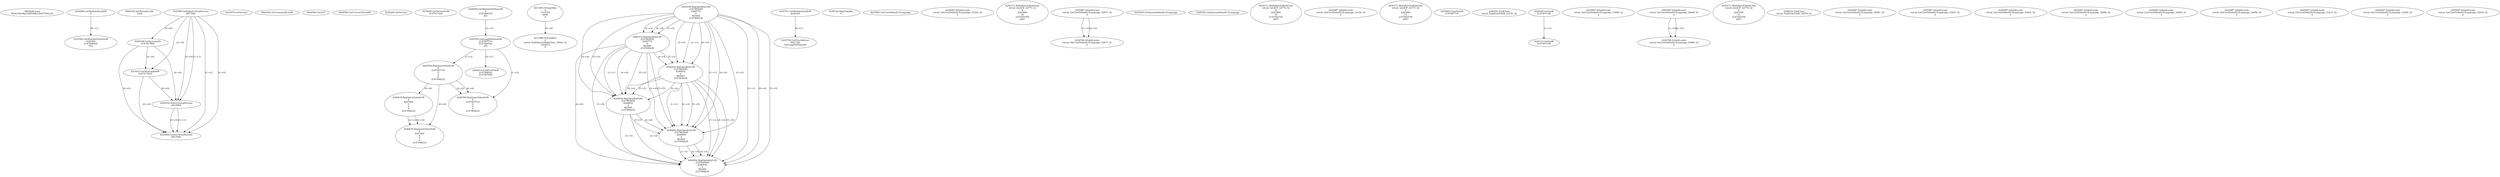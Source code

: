 // Global SCDG with merge call
digraph {
	0 [label="6850628.main
0034150e96a164f5308c1d6477961a7a"]
	1 [label="4254480.GetModuleHandleW
0"]
	2 [label="6844434.SetThreadLocale
1024"]
	3 [label="4243965.InitializeCriticalSection
6917004"]
	4 [label="4243979.GetVersion
"]
	5 [label="4250188.GetSystemInfo
2147417660"]
	3 -> 5 [label="(0-->0)"]
	6 [label="6844540.GetCommandLineW
"]
	7 [label="4214413.GetStartupInfoW
2147417624"]
	3 -> 7 [label="(0-->0)"]
	5 -> 7 [label="(0-->0)"]
	8 [label="6844560.GetACP
"]
	9 [label="6844580.GetCurrentThreadId
"]
	10 [label="4250204.GetVersion
"]
	11 [label="4276690.GetVersionExW
2147417420"]
	12 [label="4243306.GetModuleFileNameW
4194304
2147408904
522"]
	1 -> 12 [label="(0-->1)"]
	13 [label="4248064.GetModuleFileNameW
0
2147408370
261"]
	14 [label="4215383.VirtualAlloc
0
1310704
4096
4"]
	15 [label="4246338.RegOpenKeyExW
2147483649
4246772
0
983065
2147408236"]
	16 [label="4246372.RegOpenKeyExW
2147483650
4246772
0
983065
2147408236"]
	15 -> 16 [label="(2-->2)"]
	15 -> 16 [label="(4-->4)"]
	15 -> 16 [label="(5-->5)"]
	17 [label="4246402.RegOpenKeyExW
2147483649
4246832
0
983065
2147408236"]
	15 -> 17 [label="(1-->1)"]
	15 -> 17 [label="(4-->4)"]
	16 -> 17 [label="(4-->4)"]
	15 -> 17 [label="(5-->5)"]
	16 -> 17 [label="(5-->5)"]
	18 [label="4245741.GetModuleHandleW
4246160"]
	19 [label="4245758.GetProcAddress
9441320
GetLongPathNameW"]
	18 -> 19 [label="(0-->1)"]
	20 [label="4245785.GetLongPathNameW
2147407710
2147406542
261"]
	13 -> 20 [label="(3-->3)"]
	21 [label="4246556.RegQueryValueExW
0
2147407710
0
0
0
2147408232"]
	20 -> 21 [label="(1-->2)"]
	22 [label="4246635.RegQueryValueExW
0
4247000
0
0
0
2147408232"]
	21 -> 22 [label="(6-->6)"]
	23 [label="4246722.RegCloseKey
0"]
	24 [label="4247883.GetUserDefaultUILanguage
"]
	25 [label="4245418.EnterCriticalSection
6917004"]
	3 -> 25 [label="(1-->1)"]
	3 -> 25 [label="(0-->0)"]
	5 -> 25 [label="(0-->0)"]
	7 -> 25 [label="(0-->0)"]
	26 [label="4245469.LeaveCriticalSection
6917004"]
	3 -> 26 [label="(1-->1)"]
	25 -> 26 [label="(1-->1)"]
	3 -> 26 [label="(0-->0)"]
	5 -> 26 [label="(0-->0)"]
	7 -> 26 [label="(0-->0)"]
	25 -> 26 [label="(0-->0)"]
	27 [label="4245487.IsValidLocale
retval_GetUserDefaultUILanguage_33230_32
2"]
	28 [label="4250171.MultiByteToWideChar
retval_GetACP_32773_32
0
4243896
10
2147403704
2047"]
	29 [label="4246432.RegOpenKeyExW
2147483650
4246832
0
983065
2147408236"]
	16 -> 29 [label="(1-->1)"]
	17 -> 29 [label="(2-->2)"]
	15 -> 29 [label="(4-->4)"]
	16 -> 29 [label="(4-->4)"]
	17 -> 29 [label="(4-->4)"]
	15 -> 29 [label="(5-->5)"]
	16 -> 29 [label="(5-->5)"]
	17 -> 29 [label="(5-->5)"]
	30 [label="4246462.RegOpenKeyExW
2147483649
4246884
0
983065
2147408236"]
	15 -> 30 [label="(1-->1)"]
	17 -> 30 [label="(1-->1)"]
	15 -> 30 [label="(4-->4)"]
	16 -> 30 [label="(4-->4)"]
	17 -> 30 [label="(4-->4)"]
	29 -> 30 [label="(4-->4)"]
	15 -> 30 [label="(5-->5)"]
	16 -> 30 [label="(5-->5)"]
	17 -> 30 [label="(5-->5)"]
	29 -> 30 [label="(5-->5)"]
	31 [label="4246492.RegOpenKeyExW
2147483649
4246936
0
983065
2147408236"]
	15 -> 31 [label="(1-->1)"]
	17 -> 31 [label="(1-->1)"]
	30 -> 31 [label="(1-->1)"]
	15 -> 31 [label="(4-->4)"]
	16 -> 31 [label="(4-->4)"]
	17 -> 31 [label="(4-->4)"]
	29 -> 31 [label="(4-->4)"]
	30 -> 31 [label="(4-->4)"]
	15 -> 31 [label="(5-->5)"]
	16 -> 31 [label="(5-->5)"]
	17 -> 31 [label="(5-->5)"]
	29 -> 31 [label="(5-->5)"]
	30 -> 31 [label="(5-->5)"]
	32 [label="4245487.IsValidLocale
retval_GetUserDefaultUILanguage_32877_32
2"]
	33 [label="4244766.IsValidLocale
retval_GetUserDefaultUILanguage_32877_32
2"]
	32 -> 33 [label="(1-->1)"]
	32 -> 33 [label="(2-->2)"]
	34 [label="4245525.GetSystemDefaultUILanguage
"]
	35 [label="4245552.GetSystemDefaultUILanguage
"]
	36 [label="4250171.MultiByteToWideChar
retval_GetACP_32774_32
0
4243604
10
2147403704
2047"]
	37 [label="4215588.VirtualAlloc
0
retval_MultiByteToWideChar_33644_32
1052672
4"]
	14 -> 37 [label="(4-->4)"]
	38 [label="4245487.IsValidLocale
retval_GetUserDefaultUILanguage_33120_32
2"]
	39 [label="4250171.MultiByteToWideChar
retval_GetACP_32773_32
0
4243880
13
2147403704
2047"]
	40 [label="4245683.CharNextW
2147407716"]
	41 [label="4246014.FindFirstFileW
2147406542
2147407064"]
	20 -> 41 [label="(2-->1)"]
	42 [label="4246032.FindClose
retval_FindFirstFileW_33130_32"]
	43 [label="4246044.lstrlenW
2147407108"]
	44 [label="4246113.lstrlenW
2147407108"]
	43 -> 44 [label="(1-->1)"]
	45 [label="4246676.RegQueryValueExW
0
4247000
0
0
0
2147408232"]
	22 -> 45 [label="(2-->2)"]
	21 -> 45 [label="(6-->6)"]
	22 -> 45 [label="(6-->6)"]
	46 [label="4245487.IsValidLocale
retval_GetUserDefaultUILanguage_33580_32
2"]
	47 [label="4246599.RegQueryValueExW
0
2147407710
0
0
0
2147408232"]
	20 -> 47 [label="(1-->2)"]
	21 -> 47 [label="(2-->2)"]
	21 -> 47 [label="(6-->6)"]
	48 [label="4245487.IsValidLocale
retval_GetUserDefaultUILanguage_32960_32
2"]
	49 [label="4244766.IsValidLocale
retval_GetUserDefaultUILanguage_32960_32
2"]
	48 -> 49 [label="(1-->1)"]
	48 -> 49 [label="(2-->2)"]
	50 [label="4250171.MultiByteToWideChar
retval_GetACP_32774_32
0
4243796
13
2147403704
2047"]
	51 [label="4246032.FindClose
retval_FindFirstFileW_32878_32"]
	52 [label="4245487.IsValidLocale
retval_GetUserDefaultUILanguage_32981_32
2"]
	53 [label="4245487.IsValidLocale
retval_GetUserDefaultUILanguage_33003_32
2"]
	54 [label="4245487.IsValidLocale
retval_GetUserDefaultUILanguage_33022_32
2"]
	55 [label="4245487.IsValidLocale
retval_GetUserDefaultUILanguage_32990_32
2"]
	56 [label="4245487.IsValidLocale
retval_GetUserDefaultUILanguage_32920_32
2"]
	57 [label="4245487.IsValidLocale
retval_GetUserDefaultUILanguage_32859_32
2"]
	58 [label="4245487.IsValidLocale
retval_GetUserDefaultUILanguage_33215_32
2"]
	59 [label="4245487.IsValidLocale
retval_GetUserDefaultUILanguage_33260_32
2"]
	60 [label="4245487.IsValidLocale
retval_GetUserDefaultUILanguage_33039_32
2"]
}
